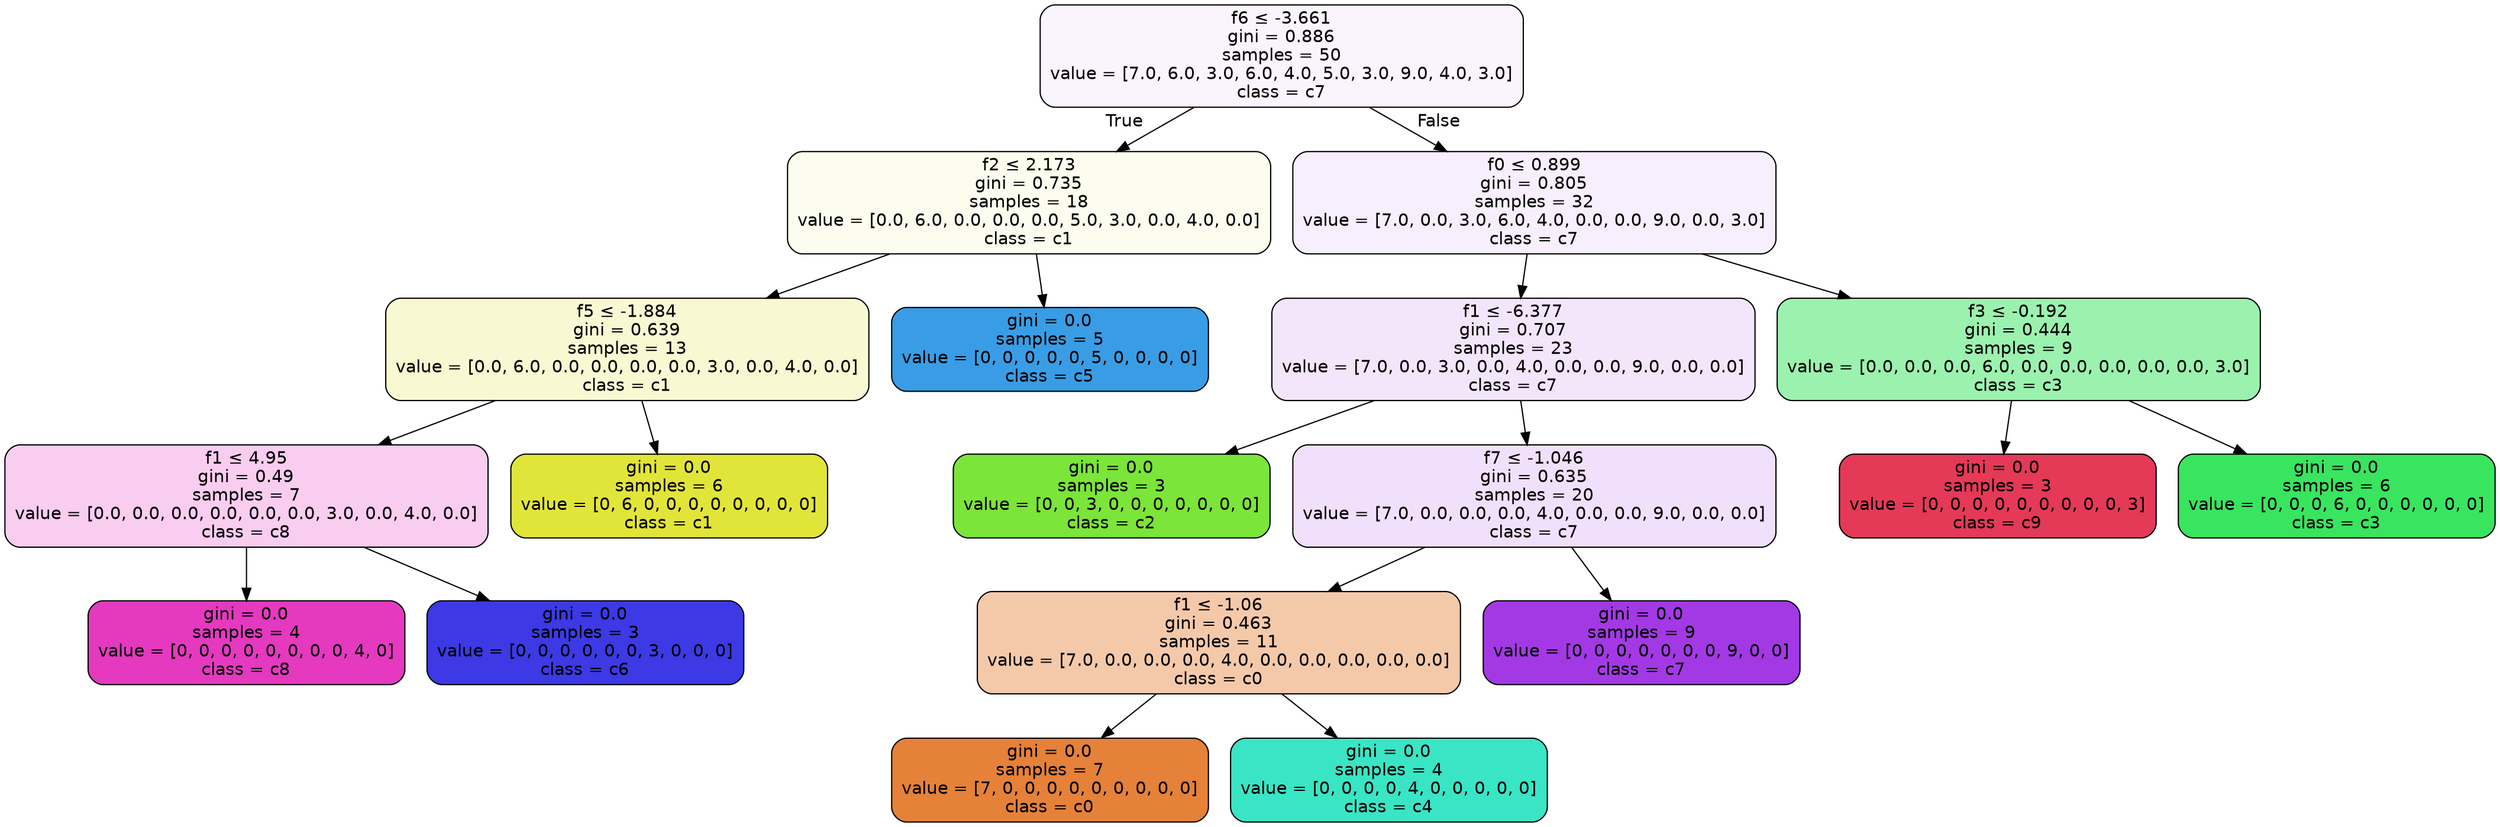 digraph Tree {
node [shape=box, style="filled, rounded", color="black", fontname=helvetica] ;
edge [fontname=helvetica] ;
0 [label=<f6 &le; -3.661<br/>gini = 0.886<br/>samples = 50<br/>value = [7.0, 6.0, 3.0, 6.0, 4.0, 5.0, 3.0, 9.0, 4.0, 3.0]<br/>class = c7>, fillcolor="#a339e50c"] ;
1 [label=<f2 &le; 2.173<br/>gini = 0.735<br/>samples = 18<br/>value = [0.0, 6.0, 0.0, 0.0, 0.0, 5.0, 3.0, 0.0, 4.0, 0.0]<br/>class = c1>, fillcolor="#e2e53914"] ;
0 -> 1 [labeldistance=2.5, labelangle=45, headlabel="True"] ;
2 [label=<f5 &le; -1.884<br/>gini = 0.639<br/>samples = 13<br/>value = [0.0, 6.0, 0.0, 0.0, 0.0, 0.0, 3.0, 0.0, 4.0, 0.0]<br/>class = c1>, fillcolor="#e2e53939"] ;
1 -> 2 ;
3 [label=<f1 &le; 4.95<br/>gini = 0.49<br/>samples = 7<br/>value = [0.0, 0.0, 0.0, 0.0, 0.0, 0.0, 3.0, 0.0, 4.0, 0.0]<br/>class = c8>, fillcolor="#e539c040"] ;
2 -> 3 ;
4 [label=<gini = 0.0<br/>samples = 4<br/>value = [0, 0, 0, 0, 0, 0, 0, 0, 4, 0]<br/>class = c8>, fillcolor="#e539c0ff"] ;
3 -> 4 ;
5 [label=<gini = 0.0<br/>samples = 3<br/>value = [0, 0, 0, 0, 0, 0, 3, 0, 0, 0]<br/>class = c6>, fillcolor="#3c39e5ff"] ;
3 -> 5 ;
6 [label=<gini = 0.0<br/>samples = 6<br/>value = [0, 6, 0, 0, 0, 0, 0, 0, 0, 0]<br/>class = c1>, fillcolor="#e2e539ff"] ;
2 -> 6 ;
7 [label=<gini = 0.0<br/>samples = 5<br/>value = [0, 0, 0, 0, 0, 5, 0, 0, 0, 0]<br/>class = c5>, fillcolor="#399de5ff"] ;
1 -> 7 ;
8 [label=<f0 &le; 0.899<br/>gini = 0.805<br/>samples = 32<br/>value = [7.0, 0.0, 3.0, 6.0, 4.0, 0.0, 0.0, 9.0, 0.0, 3.0]<br/>class = c7>, fillcolor="#a339e514"] ;
0 -> 8 [labeldistance=2.5, labelangle=-45, headlabel="False"] ;
9 [label=<f1 &le; -6.377<br/>gini = 0.707<br/>samples = 23<br/>value = [7.0, 0.0, 3.0, 0.0, 4.0, 0.0, 0.0, 9.0, 0.0, 0.0]<br/>class = c7>, fillcolor="#a339e520"] ;
8 -> 9 ;
10 [label=<gini = 0.0<br/>samples = 3<br/>value = [0, 0, 3, 0, 0, 0, 0, 0, 0, 0]<br/>class = c2>, fillcolor="#7be539ff"] ;
9 -> 10 ;
11 [label=<f7 &le; -1.046<br/>gini = 0.635<br/>samples = 20<br/>value = [7.0, 0.0, 0.0, 0.0, 4.0, 0.0, 0.0, 9.0, 0.0, 0.0]<br/>class = c7>, fillcolor="#a339e527"] ;
9 -> 11 ;
12 [label=<f1 &le; -1.06<br/>gini = 0.463<br/>samples = 11<br/>value = [7.0, 0.0, 0.0, 0.0, 4.0, 0.0, 0.0, 0.0, 0.0, 0.0]<br/>class = c0>, fillcolor="#e581396d"] ;
11 -> 12 ;
13 [label=<gini = 0.0<br/>samples = 7<br/>value = [7, 0, 0, 0, 0, 0, 0, 0, 0, 0]<br/>class = c0>, fillcolor="#e58139ff"] ;
12 -> 13 ;
14 [label=<gini = 0.0<br/>samples = 4<br/>value = [0, 0, 0, 0, 4, 0, 0, 0, 0, 0]<br/>class = c4>, fillcolor="#39e5c5ff"] ;
12 -> 14 ;
15 [label=<gini = 0.0<br/>samples = 9<br/>value = [0, 0, 0, 0, 0, 0, 0, 9, 0, 0]<br/>class = c7>, fillcolor="#a339e5ff"] ;
11 -> 15 ;
16 [label=<f3 &le; -0.192<br/>gini = 0.444<br/>samples = 9<br/>value = [0.0, 0.0, 0.0, 6.0, 0.0, 0.0, 0.0, 0.0, 0.0, 3.0]<br/>class = c3>, fillcolor="#39e55e80"] ;
8 -> 16 ;
17 [label=<gini = 0.0<br/>samples = 3<br/>value = [0, 0, 0, 0, 0, 0, 0, 0, 0, 3]<br/>class = c9>, fillcolor="#e53958ff"] ;
16 -> 17 ;
18 [label=<gini = 0.0<br/>samples = 6<br/>value = [0, 0, 0, 6, 0, 0, 0, 0, 0, 0]<br/>class = c3>, fillcolor="#39e55eff"] ;
16 -> 18 ;
}
